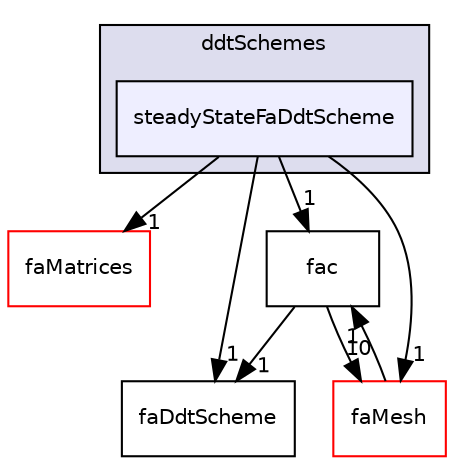 digraph "src/finiteArea/finiteArea/ddtSchemes/steadyStateFaDdtScheme" {
  bgcolor=transparent;
  compound=true
  node [ fontsize="10", fontname="Helvetica"];
  edge [ labelfontsize="10", labelfontname="Helvetica"];
  subgraph clusterdir_02627098f459dfbfeff8bc2fa413196a {
    graph [ bgcolor="#ddddee", pencolor="black", label="ddtSchemes" fontname="Helvetica", fontsize="10", URL="dir_02627098f459dfbfeff8bc2fa413196a.html"]
  dir_284d453e8dc8c9c1b4db2ff23e08f8e1 [shape=box, label="steadyStateFaDdtScheme", style="filled", fillcolor="#eeeeff", pencolor="black", URL="dir_284d453e8dc8c9c1b4db2ff23e08f8e1.html"];
  }
  dir_11fa0d52a0a43d2db65b942bd42d04b1 [shape=box label="faMatrices" color="red" URL="dir_11fa0d52a0a43d2db65b942bd42d04b1.html"];
  dir_15aafd37ee87fbe9911ba23e923cc2c7 [shape=box label="fac" URL="dir_15aafd37ee87fbe9911ba23e923cc2c7.html"];
  dir_125b19edec5ca754b284e015d043cbf2 [shape=box label="faDdtScheme" URL="dir_125b19edec5ca754b284e015d043cbf2.html"];
  dir_f14612db68a06d13a87d37d60dc895d5 [shape=box label="faMesh" color="red" URL="dir_f14612db68a06d13a87d37d60dc895d5.html"];
  dir_284d453e8dc8c9c1b4db2ff23e08f8e1->dir_11fa0d52a0a43d2db65b942bd42d04b1 [headlabel="1", labeldistance=1.5 headhref="dir_000784_000716.html"];
  dir_284d453e8dc8c9c1b4db2ff23e08f8e1->dir_15aafd37ee87fbe9911ba23e923cc2c7 [headlabel="1", labeldistance=1.5 headhref="dir_000784_000789.html"];
  dir_284d453e8dc8c9c1b4db2ff23e08f8e1->dir_125b19edec5ca754b284e015d043cbf2 [headlabel="1", labeldistance=1.5 headhref="dir_000784_000783.html"];
  dir_284d453e8dc8c9c1b4db2ff23e08f8e1->dir_f14612db68a06d13a87d37d60dc895d5 [headlabel="1", labeldistance=1.5 headhref="dir_000784_000719.html"];
  dir_15aafd37ee87fbe9911ba23e923cc2c7->dir_125b19edec5ca754b284e015d043cbf2 [headlabel="1", labeldistance=1.5 headhref="dir_000789_000783.html"];
  dir_15aafd37ee87fbe9911ba23e923cc2c7->dir_f14612db68a06d13a87d37d60dc895d5 [headlabel="10", labeldistance=1.5 headhref="dir_000789_000719.html"];
  dir_f14612db68a06d13a87d37d60dc895d5->dir_15aafd37ee87fbe9911ba23e923cc2c7 [headlabel="1", labeldistance=1.5 headhref="dir_000719_000789.html"];
}
